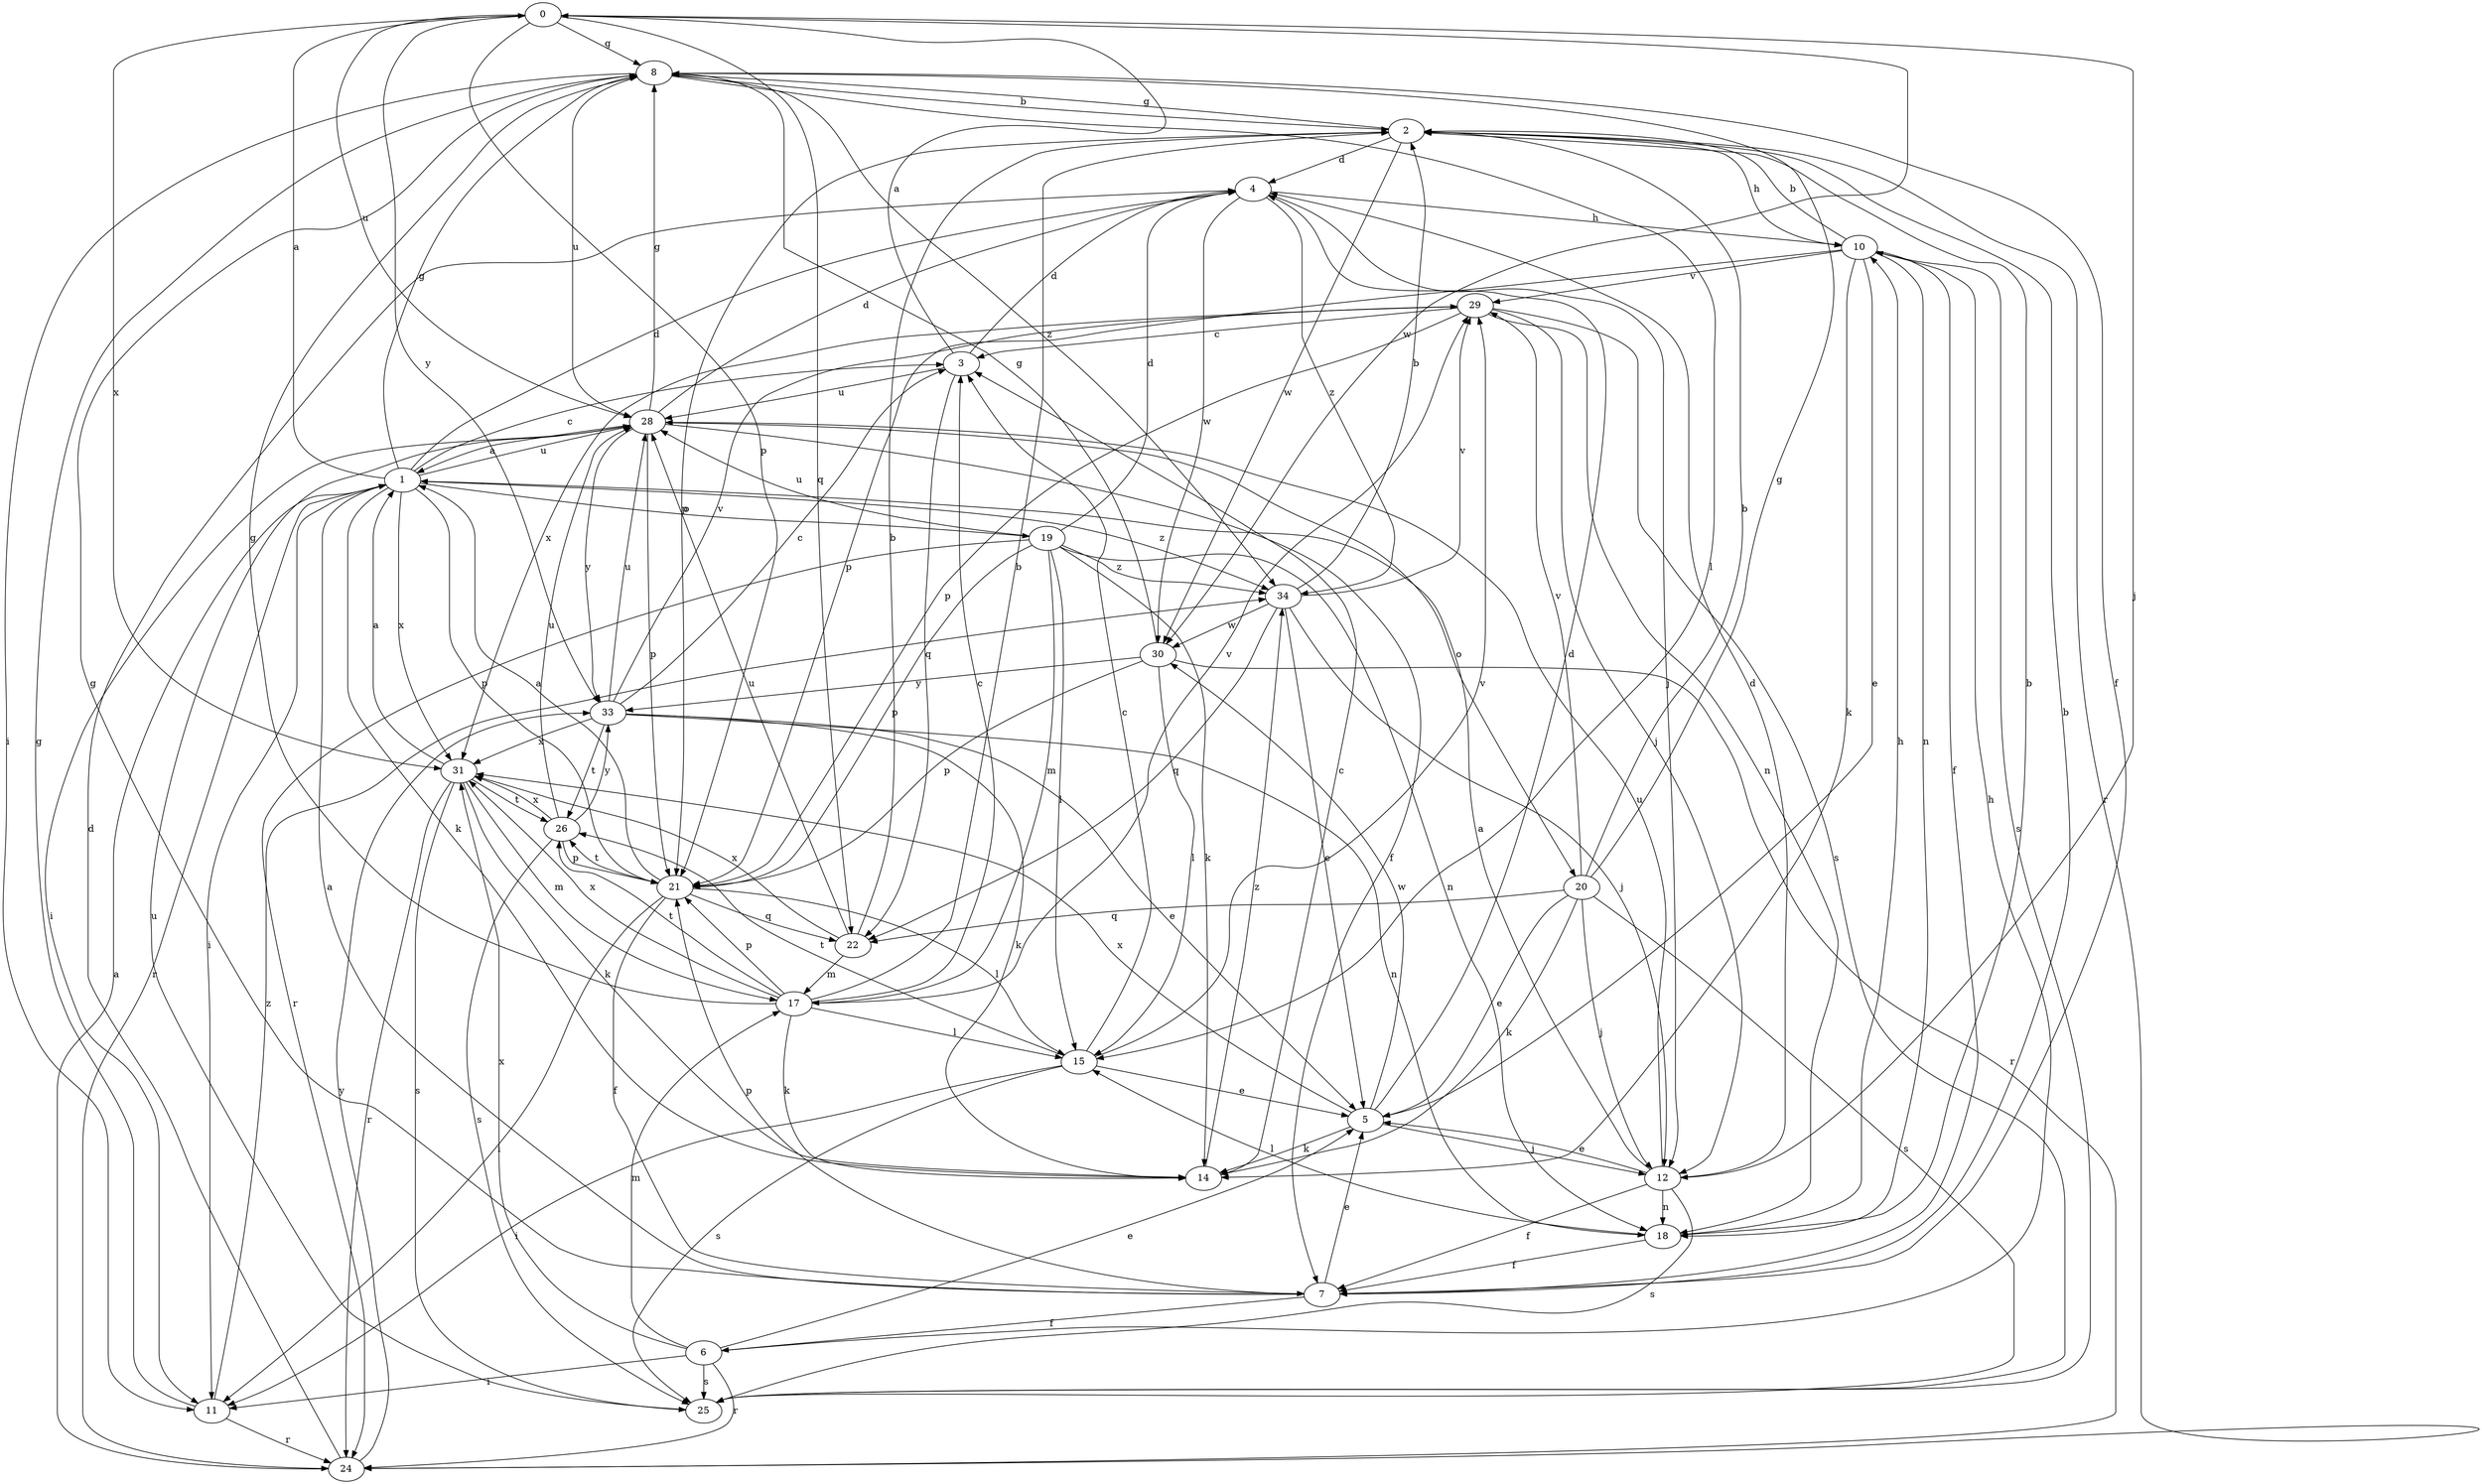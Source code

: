 strict digraph  {
0;
1;
2;
3;
4;
5;
6;
7;
8;
10;
11;
12;
14;
15;
17;
18;
19;
20;
21;
22;
24;
25;
26;
28;
29;
30;
31;
33;
34;
0 -> 8  [label=g];
0 -> 12  [label=j];
0 -> 21  [label=p];
0 -> 22  [label=q];
0 -> 28  [label=u];
0 -> 30  [label=w];
0 -> 31  [label=x];
0 -> 33  [label=y];
1 -> 0  [label=a];
1 -> 3  [label=c];
1 -> 4  [label=d];
1 -> 8  [label=g];
1 -> 11  [label=i];
1 -> 14  [label=k];
1 -> 19  [label=o];
1 -> 21  [label=p];
1 -> 24  [label=r];
1 -> 28  [label=u];
1 -> 31  [label=x];
1 -> 34  [label=z];
2 -> 4  [label=d];
2 -> 8  [label=g];
2 -> 10  [label=h];
2 -> 21  [label=p];
2 -> 24  [label=r];
2 -> 30  [label=w];
3 -> 0  [label=a];
3 -> 4  [label=d];
3 -> 22  [label=q];
3 -> 28  [label=u];
4 -> 10  [label=h];
4 -> 12  [label=j];
4 -> 30  [label=w];
4 -> 34  [label=z];
5 -> 4  [label=d];
5 -> 12  [label=j];
5 -> 14  [label=k];
5 -> 30  [label=w];
5 -> 31  [label=x];
6 -> 5  [label=e];
6 -> 10  [label=h];
6 -> 11  [label=i];
6 -> 17  [label=m];
6 -> 24  [label=r];
6 -> 25  [label=s];
6 -> 31  [label=x];
7 -> 1  [label=a];
7 -> 2  [label=b];
7 -> 5  [label=e];
7 -> 6  [label=f];
7 -> 8  [label=g];
7 -> 21  [label=p];
8 -> 2  [label=b];
8 -> 7  [label=f];
8 -> 11  [label=i];
8 -> 15  [label=l];
8 -> 28  [label=u];
8 -> 34  [label=z];
10 -> 2  [label=b];
10 -> 5  [label=e];
10 -> 7  [label=f];
10 -> 14  [label=k];
10 -> 18  [label=n];
10 -> 21  [label=p];
10 -> 25  [label=s];
10 -> 29  [label=v];
11 -> 8  [label=g];
11 -> 24  [label=r];
11 -> 34  [label=z];
12 -> 1  [label=a];
12 -> 4  [label=d];
12 -> 5  [label=e];
12 -> 7  [label=f];
12 -> 18  [label=n];
12 -> 25  [label=s];
12 -> 28  [label=u];
14 -> 3  [label=c];
14 -> 34  [label=z];
15 -> 3  [label=c];
15 -> 5  [label=e];
15 -> 11  [label=i];
15 -> 25  [label=s];
15 -> 26  [label=t];
15 -> 29  [label=v];
17 -> 2  [label=b];
17 -> 3  [label=c];
17 -> 8  [label=g];
17 -> 14  [label=k];
17 -> 15  [label=l];
17 -> 21  [label=p];
17 -> 26  [label=t];
17 -> 29  [label=v];
17 -> 31  [label=x];
18 -> 2  [label=b];
18 -> 7  [label=f];
18 -> 10  [label=h];
18 -> 15  [label=l];
19 -> 4  [label=d];
19 -> 14  [label=k];
19 -> 15  [label=l];
19 -> 17  [label=m];
19 -> 18  [label=n];
19 -> 21  [label=p];
19 -> 24  [label=r];
19 -> 28  [label=u];
19 -> 34  [label=z];
20 -> 2  [label=b];
20 -> 5  [label=e];
20 -> 8  [label=g];
20 -> 12  [label=j];
20 -> 14  [label=k];
20 -> 22  [label=q];
20 -> 25  [label=s];
20 -> 29  [label=v];
21 -> 1  [label=a];
21 -> 7  [label=f];
21 -> 11  [label=i];
21 -> 15  [label=l];
21 -> 22  [label=q];
21 -> 26  [label=t];
22 -> 2  [label=b];
22 -> 17  [label=m];
22 -> 28  [label=u];
22 -> 31  [label=x];
24 -> 1  [label=a];
24 -> 4  [label=d];
24 -> 33  [label=y];
25 -> 28  [label=u];
26 -> 21  [label=p];
26 -> 25  [label=s];
26 -> 28  [label=u];
26 -> 31  [label=x];
26 -> 33  [label=y];
28 -> 1  [label=a];
28 -> 4  [label=d];
28 -> 7  [label=f];
28 -> 8  [label=g];
28 -> 11  [label=i];
28 -> 20  [label=o];
28 -> 21  [label=p];
28 -> 33  [label=y];
29 -> 3  [label=c];
29 -> 12  [label=j];
29 -> 18  [label=n];
29 -> 21  [label=p];
29 -> 25  [label=s];
29 -> 31  [label=x];
30 -> 8  [label=g];
30 -> 15  [label=l];
30 -> 21  [label=p];
30 -> 24  [label=r];
30 -> 33  [label=y];
31 -> 1  [label=a];
31 -> 14  [label=k];
31 -> 17  [label=m];
31 -> 24  [label=r];
31 -> 25  [label=s];
31 -> 26  [label=t];
33 -> 3  [label=c];
33 -> 5  [label=e];
33 -> 14  [label=k];
33 -> 18  [label=n];
33 -> 26  [label=t];
33 -> 28  [label=u];
33 -> 29  [label=v];
33 -> 31  [label=x];
34 -> 2  [label=b];
34 -> 5  [label=e];
34 -> 12  [label=j];
34 -> 22  [label=q];
34 -> 29  [label=v];
34 -> 30  [label=w];
}
